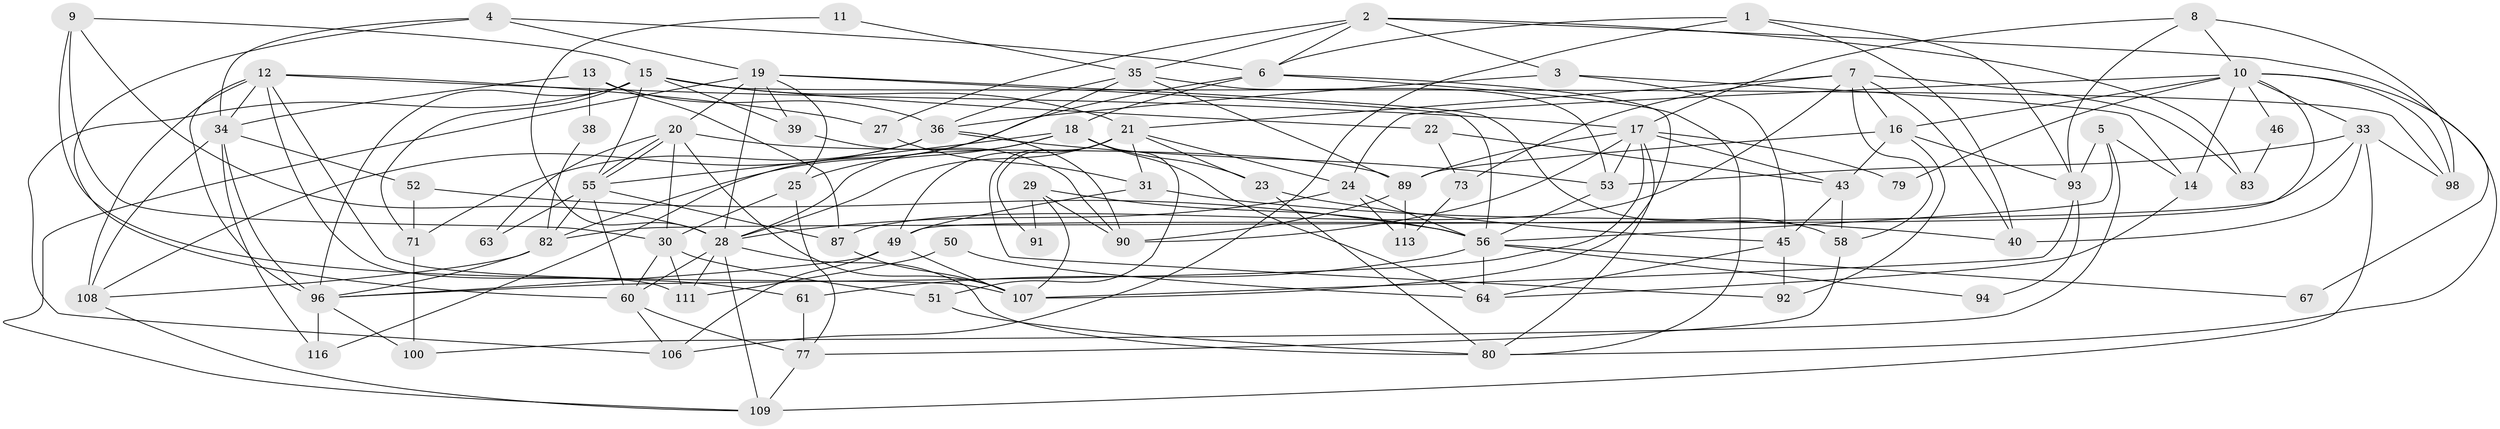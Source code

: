 // Generated by graph-tools (version 1.1) at 2025/52/02/27/25 19:52:02]
// undirected, 77 vertices, 189 edges
graph export_dot {
graph [start="1"]
  node [color=gray90,style=filled];
  1 [super="+72"];
  2 [super="+65"];
  3 [super="+78"];
  4;
  5;
  6 [super="+44"];
  7 [super="+74"];
  8 [super="+47"];
  9 [super="+101"];
  10 [super="+102"];
  11;
  12 [super="+59"];
  13 [super="+112"];
  14;
  15 [super="+32"];
  16;
  17 [super="+69"];
  18 [super="+42"];
  19 [super="+41"];
  20 [super="+26"];
  21 [super="+75"];
  22;
  23 [super="+115"];
  24 [super="+88"];
  25 [super="+54"];
  27;
  28 [super="+70"];
  29 [super="+37"];
  30;
  31 [super="+66"];
  33 [super="+48"];
  34 [super="+103"];
  35 [super="+84"];
  36 [super="+97"];
  38;
  39;
  40;
  43 [super="+68"];
  45;
  46;
  49 [super="+57"];
  50;
  51;
  52;
  53 [super="+114"];
  55 [super="+76"];
  56 [super="+99"];
  58;
  60 [super="+62"];
  61;
  63;
  64;
  67;
  71;
  73;
  77 [super="+81"];
  79;
  80 [super="+86"];
  82 [super="+85"];
  83;
  87 [super="+95"];
  89 [super="+104"];
  90 [super="+105"];
  91;
  92;
  93 [super="+110"];
  94;
  96 [super="+118"];
  98;
  100;
  106;
  107 [super="+117"];
  108;
  109;
  111;
  113;
  116;
  1 -- 40;
  1 -- 106;
  1 -- 6;
  1 -- 93;
  2 -- 27;
  2 -- 67;
  2 -- 83;
  2 -- 35;
  2 -- 3;
  2 -- 6;
  3 -- 36;
  3 -- 14;
  3 -- 45;
  4 -- 34;
  4 -- 6;
  4 -- 60;
  4 -- 19;
  5 -- 93;
  5 -- 100;
  5 -- 14;
  5 -- 56;
  6 -- 80;
  6 -- 107;
  6 -- 82;
  6 -- 18;
  7 -- 58;
  7 -- 40;
  7 -- 87;
  7 -- 16;
  7 -- 83;
  7 -- 21;
  7 -- 73;
  8 -- 93;
  8 -- 98;
  8 -- 10;
  8 -- 17;
  9 -- 28;
  9 -- 61;
  9 -- 30;
  9 -- 15;
  10 -- 98;
  10 -- 80;
  10 -- 14;
  10 -- 79;
  10 -- 16;
  10 -- 49;
  10 -- 46;
  10 -- 33;
  10 -- 24;
  11 -- 28;
  11 -- 35;
  12 -- 108;
  12 -- 27;
  12 -- 96 [weight=2];
  12 -- 34;
  12 -- 107;
  12 -- 111;
  12 -- 17;
  13 -- 87;
  13 -- 34 [weight=2];
  13 -- 38;
  13 -- 36;
  14 -- 64;
  15 -- 98;
  15 -- 22;
  15 -- 71;
  15 -- 96;
  15 -- 21;
  15 -- 39;
  15 -- 55;
  15 -- 106;
  16 -- 92;
  16 -- 43;
  16 -- 93;
  16 -- 89;
  17 -- 79;
  17 -- 96;
  17 -- 90;
  17 -- 43;
  17 -- 89;
  17 -- 53;
  17 -- 80;
  18 -- 28;
  18 -- 25;
  18 -- 55;
  18 -- 23;
  18 -- 64;
  18 -- 51;
  19 -- 109;
  19 -- 20;
  19 -- 39;
  19 -- 56;
  19 -- 58;
  19 -- 28;
  19 -- 25;
  20 -- 55;
  20 -- 55;
  20 -- 107;
  20 -- 30;
  20 -- 63;
  20 -- 89;
  21 -- 49;
  21 -- 23;
  21 -- 31;
  21 -- 91;
  21 -- 92;
  21 -- 24;
  21 -- 28;
  22 -- 73;
  22 -- 43;
  23 -- 45;
  23 -- 80;
  24 -- 28;
  24 -- 113;
  24 -- 56;
  25 -- 77;
  25 -- 30;
  27 -- 31;
  28 -- 109;
  28 -- 111;
  28 -- 80;
  28 -- 60;
  29 -- 90;
  29 -- 56;
  29 -- 91;
  29 -- 107;
  30 -- 51;
  30 -- 111;
  30 -- 60;
  31 -- 49 [weight=2];
  31 -- 40;
  33 -- 109;
  33 -- 40;
  33 -- 82;
  33 -- 98;
  33 -- 53;
  34 -- 96;
  34 -- 108;
  34 -- 116;
  34 -- 52;
  35 -- 116;
  35 -- 89;
  35 -- 53;
  35 -- 36;
  36 -- 108;
  36 -- 71;
  36 -- 53 [weight=2];
  36 -- 90;
  38 -- 82;
  39 -- 90;
  43 -- 45;
  43 -- 58;
  45 -- 64;
  45 -- 92;
  46 -- 83;
  49 -- 107;
  49 -- 106;
  49 -- 96;
  50 -- 111;
  50 -- 64;
  51 -- 80;
  52 -- 71;
  52 -- 56;
  53 -- 56;
  55 -- 87;
  55 -- 60;
  55 -- 63;
  55 -- 82;
  56 -- 61 [weight=2];
  56 -- 67;
  56 -- 94;
  56 -- 64;
  58 -- 77;
  60 -- 106;
  60 -- 77;
  61 -- 77;
  71 -- 100;
  73 -- 113;
  77 -- 109;
  82 -- 96;
  82 -- 108;
  87 -- 107;
  89 -- 90;
  89 -- 113;
  93 -- 94;
  93 -- 107;
  96 -- 100;
  96 -- 116;
  108 -- 109;
}
